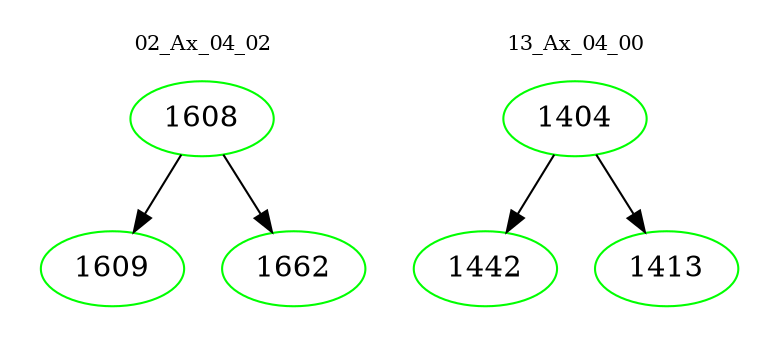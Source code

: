 digraph{
subgraph cluster_0 {
color = white
label = "02_Ax_04_02";
fontsize=10;
T0_1608 [label="1608", color="green"]
T0_1608 -> T0_1609 [color="black"]
T0_1609 [label="1609", color="green"]
T0_1608 -> T0_1662 [color="black"]
T0_1662 [label="1662", color="green"]
}
subgraph cluster_1 {
color = white
label = "13_Ax_04_00";
fontsize=10;
T1_1404 [label="1404", color="green"]
T1_1404 -> T1_1442 [color="black"]
T1_1442 [label="1442", color="green"]
T1_1404 -> T1_1413 [color="black"]
T1_1413 [label="1413", color="green"]
}
}
